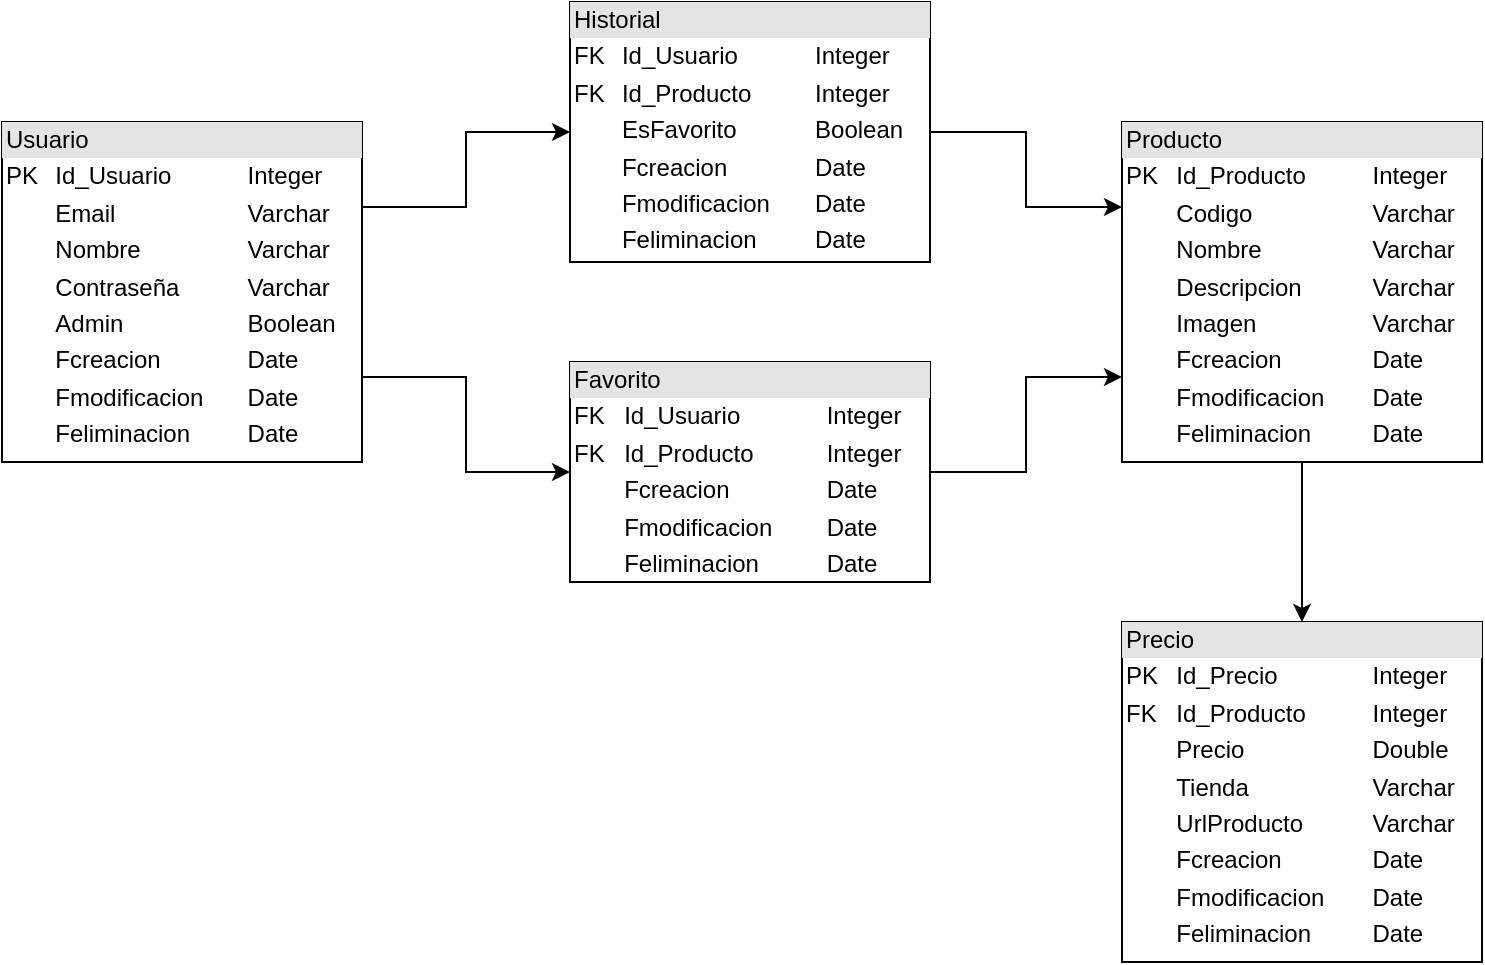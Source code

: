 <mxfile version="20.6.2" type="device"><diagram id="C5RBs43oDa-KdzZeNtuy" name="Page-1"><mxGraphModel dx="1038" dy="619" grid="1" gridSize="10" guides="1" tooltips="1" connect="1" arrows="1" fold="1" page="1" pageScale="1" pageWidth="827" pageHeight="1169" math="0" shadow="0"><root><mxCell id="WIyWlLk6GJQsqaUBKTNV-0"/><mxCell id="WIyWlLk6GJQsqaUBKTNV-1" parent="WIyWlLk6GJQsqaUBKTNV-0"/><mxCell id="51vXQsHNJf5C8rF4GiSG-2" style="edgeStyle=orthogonalEdgeStyle;rounded=0;orthogonalLoop=1;jettySize=auto;html=1;exitX=1;exitY=0.25;exitDx=0;exitDy=0;entryX=0;entryY=0.5;entryDx=0;entryDy=0;" edge="1" parent="WIyWlLk6GJQsqaUBKTNV-1" source="_ARaFnPeRqiXbHd_ETdu-40" target="51vXQsHNJf5C8rF4GiSG-1"><mxGeometry relative="1" as="geometry"/></mxCell><mxCell id="51vXQsHNJf5C8rF4GiSG-3" style="edgeStyle=orthogonalEdgeStyle;rounded=0;orthogonalLoop=1;jettySize=auto;html=1;exitX=1;exitY=0.75;exitDx=0;exitDy=0;entryX=0;entryY=0.5;entryDx=0;entryDy=0;" edge="1" parent="WIyWlLk6GJQsqaUBKTNV-1" source="_ARaFnPeRqiXbHd_ETdu-40" target="_ARaFnPeRqiXbHd_ETdu-45"><mxGeometry relative="1" as="geometry"/></mxCell><mxCell id="_ARaFnPeRqiXbHd_ETdu-40" value="&lt;div style=&quot;box-sizing:border-box;width:100%;background:#e4e4e4;padding:2px;&quot;&gt;Usuario&lt;/div&gt;&lt;table style=&quot;width:100%;font-size:1em;&quot; cellpadding=&quot;2&quot; cellspacing=&quot;0&quot;&gt;&lt;tbody&gt;&lt;tr&gt;&lt;td&gt;PK&lt;br&gt;&lt;/td&gt;&lt;td&gt;Id_Usuario&lt;/td&gt;&lt;td&gt;Integer&lt;/td&gt;&lt;/tr&gt;&lt;tr&gt;&lt;td&gt;&lt;br&gt;&lt;/td&gt;&lt;td&gt;Email&lt;/td&gt;&lt;td&gt;Varchar&lt;/td&gt;&lt;/tr&gt;&lt;tr&gt;&lt;td&gt;&lt;br&gt;&lt;/td&gt;&lt;td&gt;Nombre&lt;/td&gt;&lt;td&gt;Varchar&lt;br&gt;&lt;/td&gt;&lt;/tr&gt;&lt;tr&gt;&lt;td&gt;&lt;/td&gt;&lt;td&gt;Contraseña&lt;/td&gt;&lt;td&gt;Varchar&lt;br&gt;&lt;/td&gt;&lt;/tr&gt;&lt;tr&gt;&lt;td&gt;&lt;br&gt;&lt;/td&gt;&lt;td&gt;Admin&lt;/td&gt;&lt;td&gt;Boolean&lt;/td&gt;&lt;/tr&gt;&lt;tr&gt;&lt;td&gt;&lt;br&gt;&lt;/td&gt;&lt;td&gt;Fcreacion&lt;/td&gt;&lt;td&gt;Date&lt;/td&gt;&lt;/tr&gt;&lt;tr&gt;&lt;td&gt;&lt;br&gt;&lt;/td&gt;&lt;td&gt;Fmodificacion&lt;/td&gt;&lt;td&gt;Date&lt;/td&gt;&lt;/tr&gt;&lt;tr&gt;&lt;td&gt;&lt;br&gt;&lt;/td&gt;&lt;td&gt;Feliminacion&lt;/td&gt;&lt;td&gt;Date&lt;/td&gt;&lt;/tr&gt;&lt;/tbody&gt;&lt;/table&gt;" style="verticalAlign=top;align=left;overflow=fill;html=1;" parent="WIyWlLk6GJQsqaUBKTNV-1" vertex="1"><mxGeometry x="40" y="100" width="180" height="170" as="geometry"/></mxCell><mxCell id="51vXQsHNJf5C8rF4GiSG-5" style="edgeStyle=orthogonalEdgeStyle;rounded=0;orthogonalLoop=1;jettySize=auto;html=1;entryX=0;entryY=0.75;entryDx=0;entryDy=0;" edge="1" parent="WIyWlLk6GJQsqaUBKTNV-1" source="_ARaFnPeRqiXbHd_ETdu-45" target="51vXQsHNJf5C8rF4GiSG-0"><mxGeometry relative="1" as="geometry"/></mxCell><mxCell id="_ARaFnPeRqiXbHd_ETdu-45" value="&lt;div style=&quot;box-sizing:border-box;width:100%;background:#e4e4e4;padding:2px;&quot;&gt;Favorito&lt;/div&gt;&lt;table style=&quot;width:100%;font-size:1em;&quot; cellpadding=&quot;2&quot; cellspacing=&quot;0&quot;&gt;&lt;tbody&gt;&lt;tr&gt;&lt;td&gt;FK&lt;br&gt;&lt;/td&gt;&lt;td&gt;Id_Usuario&lt;/td&gt;&lt;td&gt;Integer&lt;/td&gt;&lt;/tr&gt;&lt;tr&gt;&lt;td&gt;FK&lt;/td&gt;&lt;td&gt;Id_Producto&lt;br&gt;&lt;/td&gt;&lt;td&gt;Integer&lt;br&gt;&lt;/td&gt;&lt;/tr&gt;&lt;tr&gt;&lt;td&gt;&lt;br&gt;&lt;/td&gt;&lt;td&gt;Fcreacion&lt;/td&gt;&lt;td&gt;Date&lt;/td&gt;&lt;/tr&gt;&lt;tr&gt;&lt;td&gt;&lt;br&gt;&lt;/td&gt;&lt;td&gt;Fmodificacion&lt;br&gt;&lt;/td&gt;&lt;td&gt;Date&lt;/td&gt;&lt;/tr&gt;&lt;tr&gt;&lt;td&gt;&lt;br&gt;&lt;/td&gt;&lt;td&gt;Feliminacion&lt;br&gt;&lt;/td&gt;&lt;td&gt;Date&lt;br&gt;&lt;/td&gt;&lt;/tr&gt;&lt;/tbody&gt;&lt;/table&gt;" style="verticalAlign=top;align=left;overflow=fill;html=1;" parent="WIyWlLk6GJQsqaUBKTNV-1" vertex="1"><mxGeometry x="324" y="220" width="180" height="110" as="geometry"/></mxCell><mxCell id="_ARaFnPeRqiXbHd_ETdu-62" value="&lt;div style=&quot;box-sizing:border-box;width:100%;background:#e4e4e4;padding:2px;&quot;&gt;Precio&lt;/div&gt;&lt;table style=&quot;width:100%;font-size:1em;&quot; cellpadding=&quot;2&quot; cellspacing=&quot;0&quot;&gt;&lt;tbody&gt;&lt;tr&gt;&lt;td&gt;PK&lt;br&gt;&lt;/td&gt;&lt;td&gt;Id_Precio&lt;/td&gt;&lt;td&gt;Integer&lt;/td&gt;&lt;/tr&gt;&lt;tr&gt;&lt;td&gt;FK&lt;/td&gt;&lt;td&gt;Id_Producto&lt;/td&gt;&lt;td&gt;Integer&lt;/td&gt;&lt;/tr&gt;&lt;tr&gt;&lt;td&gt;&lt;/td&gt;&lt;td&gt;Precio&lt;/td&gt;&lt;td&gt;Double&lt;br&gt;&lt;/td&gt;&lt;/tr&gt;&lt;tr&gt;&lt;td&gt;&lt;br&gt;&lt;/td&gt;&lt;td&gt;Tienda&lt;/td&gt;&lt;td&gt;Varchar&lt;br&gt;&lt;/td&gt;&lt;/tr&gt;&lt;tr&gt;&lt;td&gt;&lt;br&gt;&lt;/td&gt;&lt;td&gt;UrlProducto&lt;/td&gt;&lt;td&gt;Varchar&lt;/td&gt;&lt;/tr&gt;&lt;tr&gt;&lt;td&gt;&lt;br&gt;&lt;/td&gt;&lt;td&gt;Fcreacion&lt;br&gt;&lt;/td&gt;&lt;td&gt;Date&lt;/td&gt;&lt;/tr&gt;&lt;tr&gt;&lt;td&gt;&lt;br&gt;&lt;/td&gt;&lt;td&gt;Fmodificacion&lt;br&gt;&lt;/td&gt;&lt;td&gt;Date&lt;/td&gt;&lt;/tr&gt;&lt;tr&gt;&lt;td&gt;&lt;br&gt;&lt;/td&gt;&lt;td&gt;Feliminacion&lt;br&gt;&lt;/td&gt;&lt;td&gt;Date&lt;/td&gt;&lt;/tr&gt;&lt;/tbody&gt;&lt;/table&gt;" style="verticalAlign=top;align=left;overflow=fill;html=1;" parent="WIyWlLk6GJQsqaUBKTNV-1" vertex="1"><mxGeometry x="600" y="350" width="180" height="170" as="geometry"/></mxCell><mxCell id="51vXQsHNJf5C8rF4GiSG-6" style="edgeStyle=orthogonalEdgeStyle;rounded=0;orthogonalLoop=1;jettySize=auto;html=1;exitX=0.5;exitY=1;exitDx=0;exitDy=0;entryX=0.5;entryY=0;entryDx=0;entryDy=0;" edge="1" parent="WIyWlLk6GJQsqaUBKTNV-1" source="51vXQsHNJf5C8rF4GiSG-0" target="_ARaFnPeRqiXbHd_ETdu-62"><mxGeometry relative="1" as="geometry"/></mxCell><mxCell id="51vXQsHNJf5C8rF4GiSG-0" value="&lt;div style=&quot;box-sizing:border-box;width:100%;background:#e4e4e4;padding:2px;&quot;&gt;Producto&lt;/div&gt;&lt;table style=&quot;width:100%;font-size:1em;&quot; cellpadding=&quot;2&quot; cellspacing=&quot;0&quot;&gt;&lt;tbody&gt;&lt;tr&gt;&lt;td&gt;PK&lt;br&gt;&lt;/td&gt;&lt;td&gt;Id_Producto&lt;/td&gt;&lt;td&gt;Integer&lt;/td&gt;&lt;/tr&gt;&lt;tr&gt;&lt;td&gt;&lt;br&gt;&lt;/td&gt;&lt;td&gt;Codigo&lt;/td&gt;&lt;td&gt;Varchar&lt;/td&gt;&lt;/tr&gt;&lt;tr&gt;&lt;td&gt;&lt;br&gt;&lt;/td&gt;&lt;td&gt;Nombre&lt;br&gt;&lt;/td&gt;&lt;td&gt;Varchar&lt;br&gt;&lt;/td&gt;&lt;/tr&gt;&lt;tr&gt;&lt;td&gt;&lt;/td&gt;&lt;td&gt;Descripcion&lt;/td&gt;&lt;td&gt;Varchar&lt;br&gt;&lt;/td&gt;&lt;/tr&gt;&lt;tr&gt;&lt;td&gt;&lt;br&gt;&lt;/td&gt;&lt;td&gt;Imagen&lt;/td&gt;&lt;td&gt;Varchar&lt;/td&gt;&lt;/tr&gt;&lt;tr&gt;&lt;td&gt;&lt;br&gt;&lt;/td&gt;&lt;td&gt;Fcreacion&lt;br&gt;&lt;/td&gt;&lt;td&gt;Date&lt;/td&gt;&lt;/tr&gt;&lt;tr&gt;&lt;td&gt;&lt;br&gt;&lt;/td&gt;&lt;td&gt;Fmodificacion&lt;br&gt;&lt;/td&gt;&lt;td&gt;Date&lt;br&gt;&lt;/td&gt;&lt;/tr&gt;&lt;tr&gt;&lt;td&gt;&lt;br&gt;&lt;/td&gt;&lt;td&gt;Feliminacion&lt;br&gt;&lt;/td&gt;&lt;td&gt;Date&lt;br&gt;&lt;/td&gt;&lt;/tr&gt;&lt;/tbody&gt;&lt;/table&gt;" style="verticalAlign=top;align=left;overflow=fill;html=1;" vertex="1" parent="WIyWlLk6GJQsqaUBKTNV-1"><mxGeometry x="600" y="100" width="180" height="170" as="geometry"/></mxCell><mxCell id="51vXQsHNJf5C8rF4GiSG-4" style="edgeStyle=orthogonalEdgeStyle;rounded=0;orthogonalLoop=1;jettySize=auto;html=1;exitX=1;exitY=0.5;exitDx=0;exitDy=0;entryX=0;entryY=0.25;entryDx=0;entryDy=0;" edge="1" parent="WIyWlLk6GJQsqaUBKTNV-1" source="51vXQsHNJf5C8rF4GiSG-1" target="51vXQsHNJf5C8rF4GiSG-0"><mxGeometry relative="1" as="geometry"/></mxCell><mxCell id="51vXQsHNJf5C8rF4GiSG-1" value="&lt;div style=&quot;box-sizing:border-box;width:100%;background:#e4e4e4;padding:2px;&quot;&gt;Historial&lt;/div&gt;&lt;table style=&quot;width:100%;font-size:1em;&quot; cellpadding=&quot;2&quot; cellspacing=&quot;0&quot;&gt;&lt;tbody&gt;&lt;tr&gt;&lt;td&gt;FK&lt;br&gt;&lt;/td&gt;&lt;td&gt;Id_Usuario&lt;/td&gt;&lt;td&gt;Integer&lt;/td&gt;&lt;/tr&gt;&lt;tr&gt;&lt;td&gt;FK&lt;/td&gt;&lt;td&gt;Id_Producto&lt;br&gt;&lt;/td&gt;&lt;td&gt;Integer&lt;br&gt;&lt;/td&gt;&lt;/tr&gt;&lt;tr&gt;&lt;td&gt;&lt;br&gt;&lt;/td&gt;&lt;td&gt;EsFavorito&lt;/td&gt;&lt;td&gt;Boolean&lt;/td&gt;&lt;/tr&gt;&lt;tr&gt;&lt;td&gt;&lt;br&gt;&lt;/td&gt;&lt;td&gt;Fcreacion&lt;/td&gt;&lt;td&gt;Date&lt;/td&gt;&lt;/tr&gt;&lt;tr&gt;&lt;td&gt;&lt;br&gt;&lt;/td&gt;&lt;td&gt;Fmodificacion&lt;br&gt;&lt;/td&gt;&lt;td&gt;Date&lt;/td&gt;&lt;/tr&gt;&lt;tr&gt;&lt;td&gt;&lt;br&gt;&lt;/td&gt;&lt;td&gt;Feliminacion&lt;br&gt;&lt;/td&gt;&lt;td&gt;Date&lt;br&gt;&lt;/td&gt;&lt;/tr&gt;&lt;/tbody&gt;&lt;/table&gt;" style="verticalAlign=top;align=left;overflow=fill;html=1;" vertex="1" parent="WIyWlLk6GJQsqaUBKTNV-1"><mxGeometry x="324" y="40" width="180" height="130" as="geometry"/></mxCell></root></mxGraphModel></diagram></mxfile>
